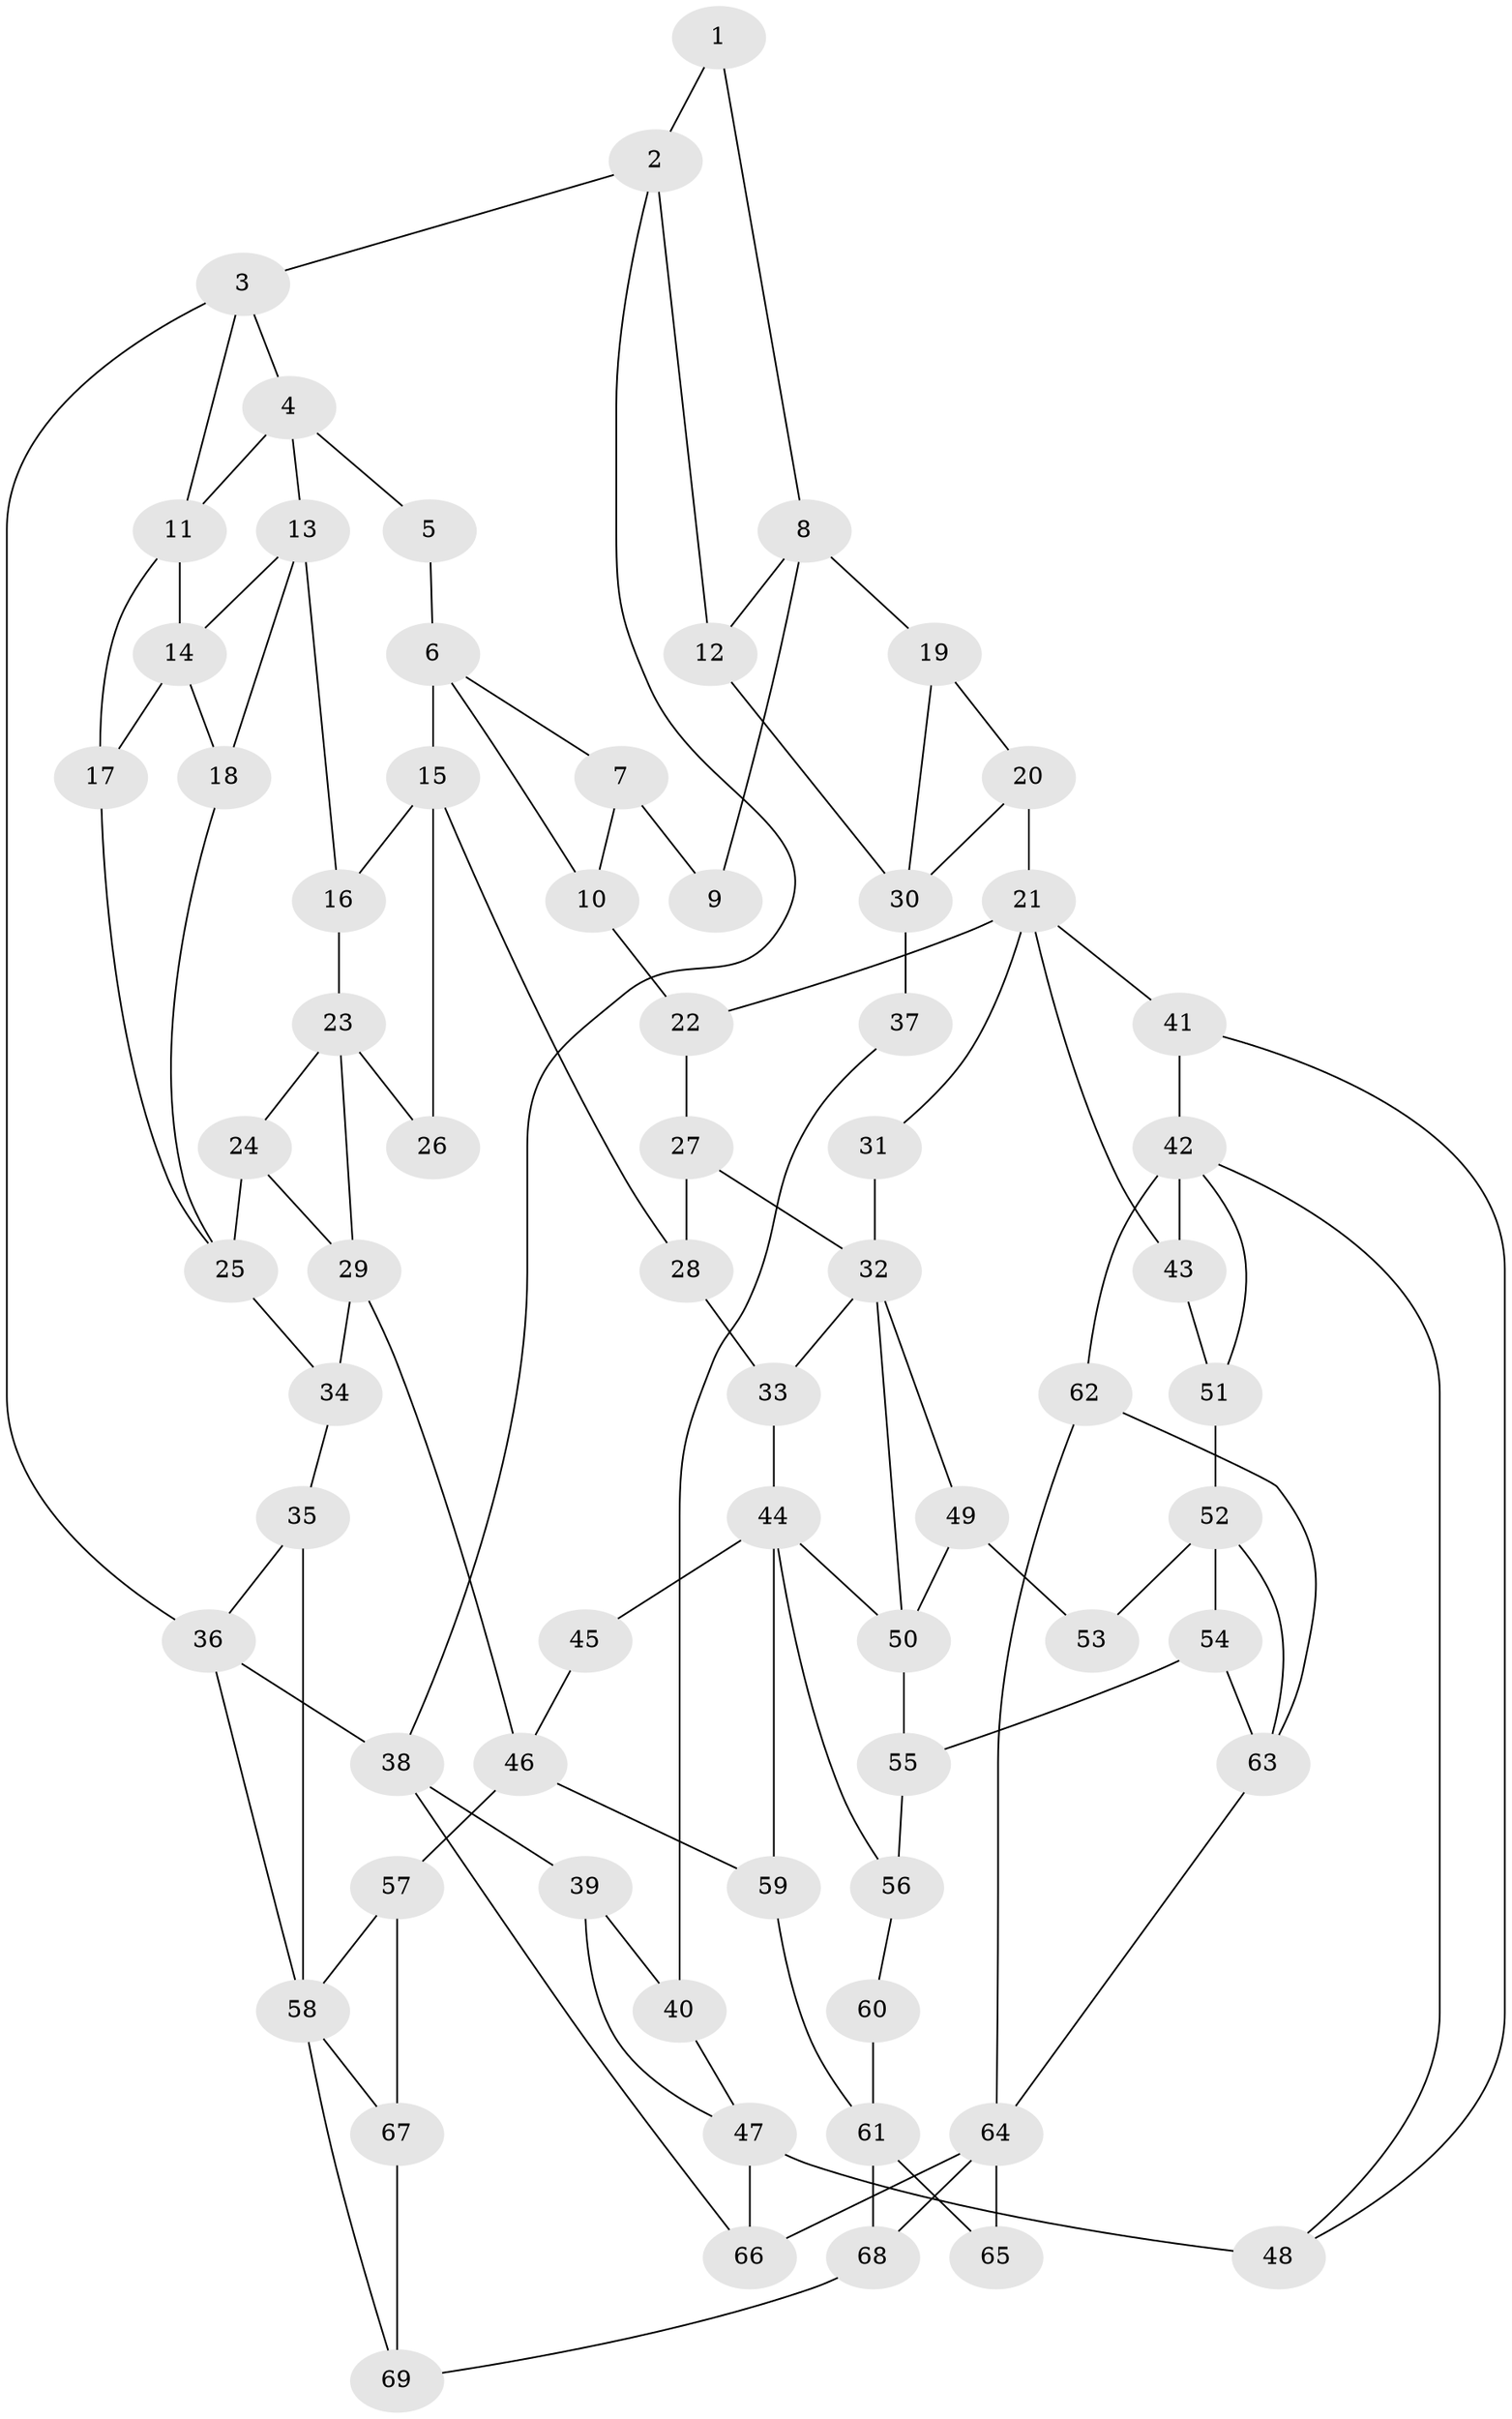 // original degree distribution, {3: 0.014492753623188406, 6: 0.2318840579710145, 4: 0.2463768115942029, 5: 0.5072463768115942}
// Generated by graph-tools (version 1.1) at 2025/54/03/04/25 22:54:33]
// undirected, 69 vertices, 115 edges
graph export_dot {
  node [color=gray90,style=filled];
  1;
  2;
  3;
  4;
  5;
  6;
  7;
  8;
  9;
  10;
  11;
  12;
  13;
  14;
  15;
  16;
  17;
  18;
  19;
  20;
  21;
  22;
  23;
  24;
  25;
  26;
  27;
  28;
  29;
  30;
  31;
  32;
  33;
  34;
  35;
  36;
  37;
  38;
  39;
  40;
  41;
  42;
  43;
  44;
  45;
  46;
  47;
  48;
  49;
  50;
  51;
  52;
  53;
  54;
  55;
  56;
  57;
  58;
  59;
  60;
  61;
  62;
  63;
  64;
  65;
  66;
  67;
  68;
  69;
  1 -- 2 [weight=1.0];
  1 -- 8 [weight=1.0];
  2 -- 3 [weight=1.0];
  2 -- 12 [weight=1.0];
  2 -- 38 [weight=1.0];
  3 -- 4 [weight=1.0];
  3 -- 11 [weight=1.0];
  3 -- 36 [weight=1.0];
  4 -- 5 [weight=2.0];
  4 -- 11 [weight=2.0];
  4 -- 13 [weight=1.0];
  5 -- 6 [weight=2.0];
  6 -- 7 [weight=1.0];
  6 -- 10 [weight=1.0];
  6 -- 15 [weight=2.0];
  7 -- 9 [weight=1.0];
  7 -- 10 [weight=1.0];
  8 -- 9 [weight=2.0];
  8 -- 12 [weight=1.0];
  8 -- 19 [weight=2.0];
  10 -- 22 [weight=1.0];
  11 -- 14 [weight=1.0];
  11 -- 17 [weight=1.0];
  12 -- 30 [weight=1.0];
  13 -- 14 [weight=1.0];
  13 -- 16 [weight=1.0];
  13 -- 18 [weight=1.0];
  14 -- 17 [weight=1.0];
  14 -- 18 [weight=1.0];
  15 -- 16 [weight=1.0];
  15 -- 26 [weight=1.0];
  15 -- 28 [weight=1.0];
  16 -- 23 [weight=1.0];
  17 -- 25 [weight=1.0];
  18 -- 25 [weight=1.0];
  19 -- 20 [weight=1.0];
  19 -- 30 [weight=2.0];
  20 -- 21 [weight=2.0];
  20 -- 30 [weight=1.0];
  21 -- 22 [weight=1.0];
  21 -- 31 [weight=1.0];
  21 -- 41 [weight=1.0];
  21 -- 43 [weight=1.0];
  22 -- 27 [weight=1.0];
  23 -- 24 [weight=1.0];
  23 -- 26 [weight=2.0];
  23 -- 29 [weight=1.0];
  24 -- 25 [weight=3.0];
  24 -- 29 [weight=1.0];
  25 -- 34 [weight=1.0];
  27 -- 28 [weight=1.0];
  27 -- 32 [weight=1.0];
  28 -- 33 [weight=1.0];
  29 -- 34 [weight=2.0];
  29 -- 46 [weight=2.0];
  30 -- 37 [weight=2.0];
  31 -- 32 [weight=2.0];
  32 -- 33 [weight=1.0];
  32 -- 49 [weight=1.0];
  32 -- 50 [weight=1.0];
  33 -- 44 [weight=1.0];
  34 -- 35 [weight=1.0];
  35 -- 36 [weight=1.0];
  35 -- 58 [weight=1.0];
  36 -- 38 [weight=1.0];
  36 -- 58 [weight=1.0];
  37 -- 40 [weight=1.0];
  38 -- 39 [weight=1.0];
  38 -- 66 [weight=1.0];
  39 -- 40 [weight=1.0];
  39 -- 47 [weight=1.0];
  40 -- 47 [weight=1.0];
  41 -- 42 [weight=1.0];
  41 -- 48 [weight=1.0];
  42 -- 43 [weight=1.0];
  42 -- 48 [weight=1.0];
  42 -- 51 [weight=1.0];
  42 -- 62 [weight=2.0];
  43 -- 51 [weight=1.0];
  44 -- 45 [weight=2.0];
  44 -- 50 [weight=1.0];
  44 -- 56 [weight=1.0];
  44 -- 59 [weight=1.0];
  45 -- 46 [weight=1.0];
  46 -- 57 [weight=2.0];
  46 -- 59 [weight=1.0];
  47 -- 48 [weight=2.0];
  47 -- 66 [weight=2.0];
  49 -- 50 [weight=1.0];
  49 -- 53 [weight=1.0];
  50 -- 55 [weight=1.0];
  51 -- 52 [weight=2.0];
  52 -- 53 [weight=2.0];
  52 -- 54 [weight=1.0];
  52 -- 63 [weight=1.0];
  54 -- 55 [weight=1.0];
  54 -- 63 [weight=1.0];
  55 -- 56 [weight=1.0];
  56 -- 60 [weight=1.0];
  57 -- 58 [weight=1.0];
  57 -- 67 [weight=3.0];
  58 -- 67 [weight=2.0];
  58 -- 69 [weight=1.0];
  59 -- 61 [weight=1.0];
  60 -- 61 [weight=2.0];
  61 -- 65 [weight=2.0];
  61 -- 68 [weight=1.0];
  62 -- 63 [weight=1.0];
  62 -- 64 [weight=1.0];
  63 -- 64 [weight=1.0];
  64 -- 65 [weight=1.0];
  64 -- 66 [weight=2.0];
  64 -- 68 [weight=1.0];
  67 -- 69 [weight=1.0];
  68 -- 69 [weight=1.0];
}
